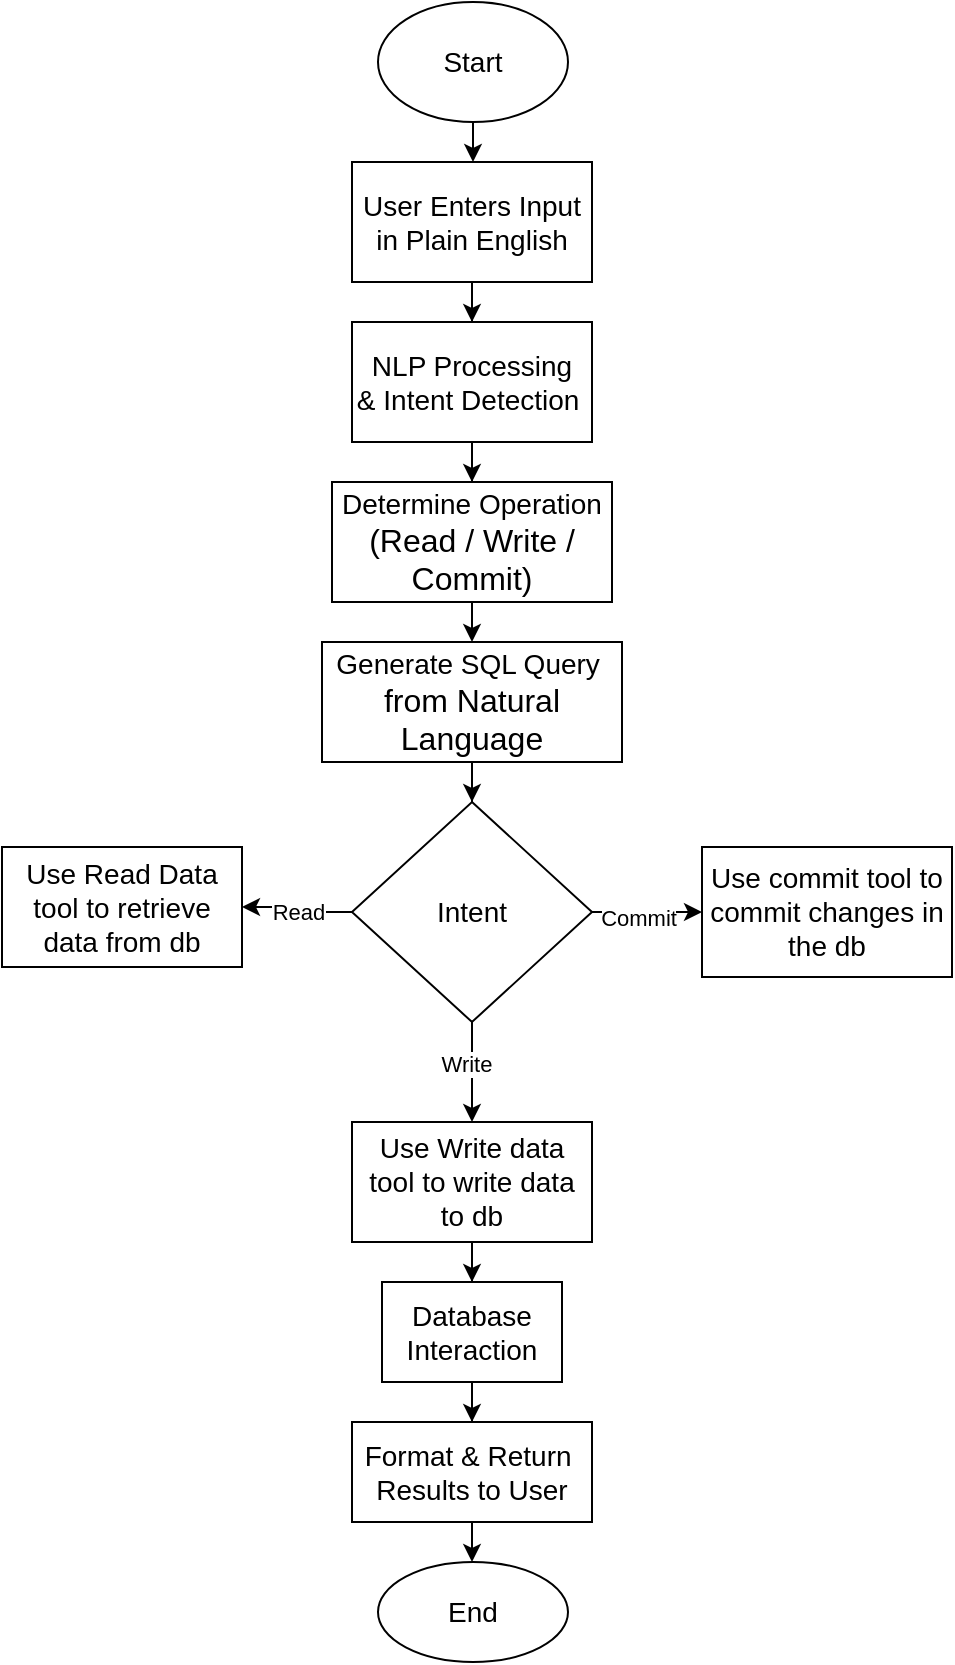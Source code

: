 <mxfile version="28.2.8">
  <diagram name="Page-1" id="wSyz8cm-BqYSM8CTw_-i">
    <mxGraphModel dx="1386" dy="791" grid="1" gridSize="10" guides="1" tooltips="1" connect="1" arrows="1" fold="1" page="1" pageScale="1" pageWidth="850" pageHeight="1100" math="0" shadow="0">
      <root>
        <mxCell id="0" />
        <mxCell id="1" parent="0" />
        <mxCell id="wPc_3BjZQOXpWngCHIYu-18" value="" style="edgeStyle=orthogonalEdgeStyle;rounded=0;orthogonalLoop=1;jettySize=auto;html=1;" edge="1" parent="1" source="Dus_v-go7ATCjnA9UxoP-1" target="Dus_v-go7ATCjnA9UxoP-2">
          <mxGeometry relative="1" as="geometry" />
        </mxCell>
        <mxCell id="Dus_v-go7ATCjnA9UxoP-1" value="&lt;font style=&quot;font-size: 14px;&quot;&gt;Start&lt;/font&gt;" style="ellipse;whiteSpace=wrap;html=1;" parent="1" vertex="1">
          <mxGeometry x="378" y="70" width="95" height="60" as="geometry" />
        </mxCell>
        <mxCell id="wPc_3BjZQOXpWngCHIYu-17" value="" style="edgeStyle=orthogonalEdgeStyle;rounded=0;orthogonalLoop=1;jettySize=auto;html=1;" edge="1" parent="1" source="Dus_v-go7ATCjnA9UxoP-2" target="Dus_v-go7ATCjnA9UxoP-3">
          <mxGeometry relative="1" as="geometry" />
        </mxCell>
        <mxCell id="Dus_v-go7ATCjnA9UxoP-2" value="&lt;font style=&quot;font-size: 14px;&quot;&gt;User Enters Input in Plain English&lt;/font&gt;" style="rounded=0;whiteSpace=wrap;html=1;" parent="1" vertex="1">
          <mxGeometry x="365" y="150" width="120" height="60" as="geometry" />
        </mxCell>
        <mxCell id="wPc_3BjZQOXpWngCHIYu-16" value="" style="edgeStyle=orthogonalEdgeStyle;rounded=0;orthogonalLoop=1;jettySize=auto;html=1;" edge="1" parent="1" source="Dus_v-go7ATCjnA9UxoP-3" target="Dus_v-go7ATCjnA9UxoP-4">
          <mxGeometry relative="1" as="geometry" />
        </mxCell>
        <mxCell id="Dus_v-go7ATCjnA9UxoP-3" value="&lt;div&gt;&lt;font style=&quot;font-size: 14px;&quot;&gt;NLP Processing &amp;amp;&lt;span style=&quot;background-color: transparent; color: light-dark(rgb(0, 0, 0), rgb(255, 255, 255));&quot;&gt;&amp;nbsp;Intent Detection&amp;nbsp;&lt;/span&gt;&lt;/font&gt;&lt;/div&gt;" style="rounded=0;whiteSpace=wrap;html=1;" parent="1" vertex="1">
          <mxGeometry x="365" y="230" width="120" height="60" as="geometry" />
        </mxCell>
        <mxCell id="wPc_3BjZQOXpWngCHIYu-15" value="" style="edgeStyle=orthogonalEdgeStyle;rounded=0;orthogonalLoop=1;jettySize=auto;html=1;" edge="1" parent="1" source="Dus_v-go7ATCjnA9UxoP-4" target="Dus_v-go7ATCjnA9UxoP-5">
          <mxGeometry relative="1" as="geometry">
            <Array as="points">
              <mxPoint x="420" y="450" />
              <mxPoint x="420" y="450" />
            </Array>
          </mxGeometry>
        </mxCell>
        <mxCell id="Dus_v-go7ATCjnA9UxoP-4" value="&lt;font style=&quot;font-size: 14px;&quot;&gt;Determine Operation&lt;/font&gt;&lt;div&gt;&lt;font size=&quot;3&quot;&gt;(Read / Write / Commit)&lt;/font&gt;&lt;/div&gt;" style="rounded=0;whiteSpace=wrap;html=1;" parent="1" vertex="1">
          <mxGeometry x="355" y="310" width="140" height="60" as="geometry" />
        </mxCell>
        <mxCell id="wPc_3BjZQOXpWngCHIYu-14" value="" style="edgeStyle=orthogonalEdgeStyle;rounded=0;orthogonalLoop=1;jettySize=auto;html=1;" edge="1" parent="1" source="Dus_v-go7ATCjnA9UxoP-5" target="wPc_3BjZQOXpWngCHIYu-1">
          <mxGeometry relative="1" as="geometry" />
        </mxCell>
        <mxCell id="Dus_v-go7ATCjnA9UxoP-5" value="&lt;font style=&quot;font-size: 14px;&quot;&gt;Generate SQL Query&amp;nbsp;&lt;/font&gt;&lt;div&gt;&lt;font size=&quot;3&quot;&gt;from Natural Language&lt;/font&gt;&lt;/div&gt;" style="rounded=0;whiteSpace=wrap;html=1;" parent="1" vertex="1">
          <mxGeometry x="350" y="390" width="150" height="60" as="geometry" />
        </mxCell>
        <mxCell id="wPc_3BjZQOXpWngCHIYu-25" style="edgeStyle=orthogonalEdgeStyle;rounded=0;orthogonalLoop=1;jettySize=auto;html=1;entryX=0.5;entryY=0;entryDx=0;entryDy=0;" edge="1" parent="1" source="Dus_v-go7ATCjnA9UxoP-7" target="Dus_v-go7ATCjnA9UxoP-8">
          <mxGeometry relative="1" as="geometry" />
        </mxCell>
        <mxCell id="Dus_v-go7ATCjnA9UxoP-7" value="&lt;font style=&quot;font-size: 14px;&quot;&gt;Database&lt;/font&gt;&lt;div&gt;&lt;font style=&quot;font-size: 14px;&quot;&gt;&amp;nbsp;Interaction&amp;nbsp;&lt;/font&gt;&lt;/div&gt;" style="rounded=0;whiteSpace=wrap;html=1;" parent="1" vertex="1">
          <mxGeometry x="380" y="710" width="90" height="50" as="geometry" />
        </mxCell>
        <mxCell id="wPc_3BjZQOXpWngCHIYu-20" value="" style="edgeStyle=orthogonalEdgeStyle;rounded=0;orthogonalLoop=1;jettySize=auto;html=1;" edge="1" parent="1" source="Dus_v-go7ATCjnA9UxoP-8" target="Dus_v-go7ATCjnA9UxoP-9">
          <mxGeometry relative="1" as="geometry" />
        </mxCell>
        <mxCell id="Dus_v-go7ATCjnA9UxoP-8" value="&lt;font style=&quot;font-size: 14px;&quot;&gt;Format &amp;amp; Return&lt;/font&gt;&lt;font style=&quot;font-size: 14px;&quot;&gt;&amp;nbsp;&lt;/font&gt;&lt;div&gt;&lt;span style=&quot;background-color: transparent; color: light-dark(rgb(0, 0, 0), rgb(255, 255, 255));&quot;&gt;&lt;font style=&quot;font-size: 14px;&quot;&gt;Results to User&lt;/font&gt;&lt;/span&gt;&lt;/div&gt;" style="rounded=0;whiteSpace=wrap;html=1;" parent="1" vertex="1">
          <mxGeometry x="365" y="780" width="120" height="50" as="geometry" />
        </mxCell>
        <mxCell id="Dus_v-go7ATCjnA9UxoP-9" value="&lt;font style=&quot;font-size: 14px;&quot;&gt;End&lt;/font&gt;" style="ellipse;whiteSpace=wrap;html=1;" parent="1" vertex="1">
          <mxGeometry x="378" y="850" width="95" height="50" as="geometry" />
        </mxCell>
        <mxCell id="wPc_3BjZQOXpWngCHIYu-3" value="" style="edgeStyle=orthogonalEdgeStyle;rounded=0;orthogonalLoop=1;jettySize=auto;html=1;" edge="1" parent="1" source="wPc_3BjZQOXpWngCHIYu-1" target="wPc_3BjZQOXpWngCHIYu-2">
          <mxGeometry relative="1" as="geometry" />
        </mxCell>
        <mxCell id="wPc_3BjZQOXpWngCHIYu-4" value="Read" style="edgeLabel;html=1;align=center;verticalAlign=middle;resizable=0;points=[];" vertex="1" connectable="0" parent="wPc_3BjZQOXpWngCHIYu-3">
          <mxGeometry x="-0.035" relative="1" as="geometry">
            <mxPoint as="offset" />
          </mxGeometry>
        </mxCell>
        <mxCell id="wPc_3BjZQOXpWngCHIYu-6" value="" style="edgeStyle=orthogonalEdgeStyle;rounded=0;orthogonalLoop=1;jettySize=auto;html=1;" edge="1" parent="1" source="wPc_3BjZQOXpWngCHIYu-1" target="wPc_3BjZQOXpWngCHIYu-5">
          <mxGeometry relative="1" as="geometry" />
        </mxCell>
        <mxCell id="wPc_3BjZQOXpWngCHIYu-10" value="Write" style="edgeLabel;html=1;align=center;verticalAlign=middle;resizable=0;points=[];" vertex="1" connectable="0" parent="wPc_3BjZQOXpWngCHIYu-6">
          <mxGeometry x="-0.164" y="-3" relative="1" as="geometry">
            <mxPoint as="offset" />
          </mxGeometry>
        </mxCell>
        <mxCell id="wPc_3BjZQOXpWngCHIYu-8" value="" style="edgeStyle=orthogonalEdgeStyle;rounded=0;orthogonalLoop=1;jettySize=auto;html=1;" edge="1" parent="1" source="wPc_3BjZQOXpWngCHIYu-1" target="wPc_3BjZQOXpWngCHIYu-7">
          <mxGeometry relative="1" as="geometry" />
        </mxCell>
        <mxCell id="wPc_3BjZQOXpWngCHIYu-9" value="Commit" style="edgeLabel;html=1;align=center;verticalAlign=middle;resizable=0;points=[];" vertex="1" connectable="0" parent="wPc_3BjZQOXpWngCHIYu-8">
          <mxGeometry x="-0.171" y="-3" relative="1" as="geometry">
            <mxPoint as="offset" />
          </mxGeometry>
        </mxCell>
        <mxCell id="wPc_3BjZQOXpWngCHIYu-1" value="&lt;font style=&quot;font-size: 14px;&quot;&gt;Intent&lt;/font&gt;" style="rhombus;whiteSpace=wrap;html=1;" vertex="1" parent="1">
          <mxGeometry x="365" y="470" width="120" height="110" as="geometry" />
        </mxCell>
        <mxCell id="wPc_3BjZQOXpWngCHIYu-2" value="&lt;font style=&quot;font-size: 14px;&quot;&gt;Use Read Data tool to retrieve data from db&lt;/font&gt;" style="whiteSpace=wrap;html=1;" vertex="1" parent="1">
          <mxGeometry x="190" y="492.5" width="120" height="60" as="geometry" />
        </mxCell>
        <mxCell id="wPc_3BjZQOXpWngCHIYu-24" style="edgeStyle=orthogonalEdgeStyle;rounded=0;orthogonalLoop=1;jettySize=auto;html=1;entryX=0.5;entryY=0;entryDx=0;entryDy=0;" edge="1" parent="1" source="wPc_3BjZQOXpWngCHIYu-5" target="Dus_v-go7ATCjnA9UxoP-7">
          <mxGeometry relative="1" as="geometry" />
        </mxCell>
        <mxCell id="wPc_3BjZQOXpWngCHIYu-5" value="&lt;font style=&quot;font-size: 14px;&quot;&gt;Use Write data tool to write data to db&lt;/font&gt;" style="whiteSpace=wrap;html=1;" vertex="1" parent="1">
          <mxGeometry x="365" y="630" width="120" height="60" as="geometry" />
        </mxCell>
        <mxCell id="wPc_3BjZQOXpWngCHIYu-7" value="&lt;font style=&quot;font-size: 14px;&quot;&gt;Use commit tool to commit changes in the db&lt;/font&gt;" style="whiteSpace=wrap;html=1;" vertex="1" parent="1">
          <mxGeometry x="540" y="492.5" width="125" height="65" as="geometry" />
        </mxCell>
      </root>
    </mxGraphModel>
  </diagram>
</mxfile>
